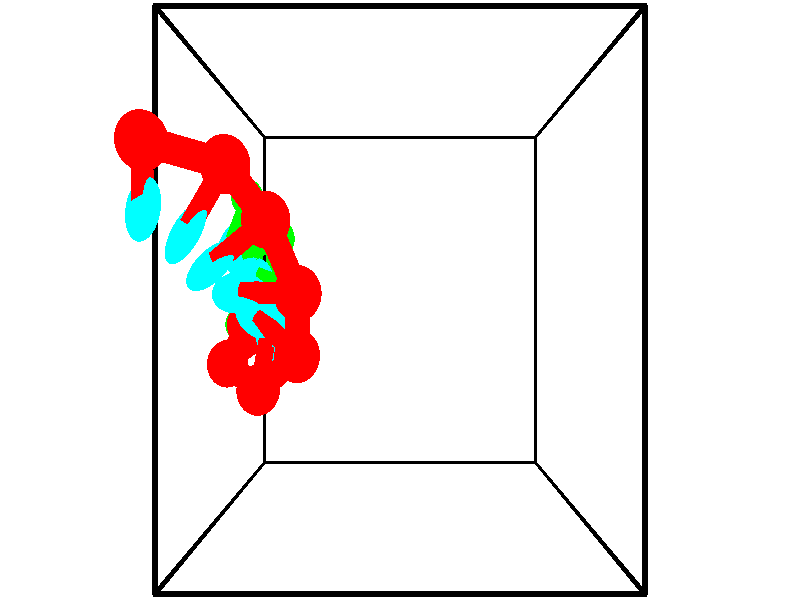 // switches for output
#declare DRAW_BASES = 1; // possible values are 0, 1; only relevant for DNA ribbons
#declare DRAW_BASES_TYPE = 3; // possible values are 1, 2, 3; only relevant for DNA ribbons
#declare DRAW_FOG = 0; // set to 1 to enable fog

#include "colors.inc"

#include "transforms.inc"
background { rgb <1, 1, 1>}

#default {
   normal{
       ripples 0.25
       frequency 0.20
       turbulence 0.2
       lambda 5
   }
	finish {
		phong 0.1
		phong_size 40.
	}
}

// original window dimensions: 1024x640


// camera settings

camera {
	sky <-0, 1, 0>
	up <-0, 1, 0>
	right 1.6 * <1, 0, 0>
	location <2.5, 2.5, 11.1562>
	look_at <2.5, 2.5, 2.5>
	direction <0, 0, -8.6562>
	angle 67.0682
}


# declare cpy_camera_pos = <2.5, 2.5, 11.1562>;
# if (DRAW_FOG = 1)
fog {
	fog_type 2
	up vnormalize(cpy_camera_pos)
	color rgbt<1,1,1,0.3>
	distance 1e-5
	fog_alt 3e-3
	fog_offset 4
}
# end


// LIGHTS

# declare lum = 6;
global_settings {
	ambient_light rgb lum * <0.05, 0.05, 0.05>
	max_trace_level 15
}# declare cpy_direct_light_amount = 0.25;
light_source
{	1000 * <-1, -1, 1>,
	rgb lum * cpy_direct_light_amount
	parallel
}

light_source
{	1000 * <1, 1, -1>,
	rgb lum * cpy_direct_light_amount
	parallel
}

// strand 0

// nucleotide -1

// particle -1
sphere {
	<0.359532, 2.216475, 2.787858> 0.250000
	pigment { color rgbt <1,0,0,0> }
	no_shadow
}
cylinder {
	<0.685356, 2.078462, 2.974381>,  <0.880850, 1.995654, 3.086296>, 0.100000
	pigment { color rgbt <1,0,0,0> }
	no_shadow
}
cylinder {
	<0.685356, 2.078462, 2.974381>,  <0.359532, 2.216475, 2.787858>, 0.100000
	pigment { color rgbt <1,0,0,0> }
	no_shadow
}

// particle -1
sphere {
	<0.685356, 2.078462, 2.974381> 0.100000
	pigment { color rgbt <1,0,0,0> }
	no_shadow
}
sphere {
	0, 1
	scale<0.080000,0.200000,0.300000>
	matrix <-0.305202, 0.428697, 0.850336,
		-0.493300, -0.834968, 0.243894,
		0.814560, -0.345034, 0.466310,
		0.929724, 1.974952, 3.114274>
	pigment { color rgbt <0,1,1,0> }
	no_shadow
}
cylinder {
	<0.318988, 1.828560, 3.517955>,  <0.359532, 2.216475, 2.787858>, 0.130000
	pigment { color rgbt <1,0,0,0> }
	no_shadow
}

// nucleotide -1

// particle -1
sphere {
	<0.318988, 1.828560, 3.517955> 0.250000
	pigment { color rgbt <1,0,0,0> }
	no_shadow
}
cylinder {
	<0.654888, 2.042645, 3.481370>,  <0.856429, 2.171096, 3.459419>, 0.100000
	pigment { color rgbt <1,0,0,0> }
	no_shadow
}
cylinder {
	<0.654888, 2.042645, 3.481370>,  <0.318988, 1.828560, 3.517955>, 0.100000
	pigment { color rgbt <1,0,0,0> }
	no_shadow
}

// particle -1
sphere {
	<0.654888, 2.042645, 3.481370> 0.100000
	pigment { color rgbt <1,0,0,0> }
	no_shadow
}
sphere {
	0, 1
	scale<0.080000,0.200000,0.300000>
	matrix <-0.223826, 0.494691, 0.839751,
		0.494691, -0.684711, 0.535212,
		-0.839751, -0.535212, 0.091463,
		0.906814, 2.203209, 3.453931>
	pigment { color rgbt <0,1,1,0> }
	no_shadow
}
cylinder {
	<0.831282, 1.616665, 4.046422>,  <0.318988, 1.828560, 3.517955>, 0.130000
	pigment { color rgbt <1,0,0,0> }
	no_shadow
}

// nucleotide -1

// particle -1
sphere {
	<0.831282, 1.616665, 4.046422> 0.250000
	pigment { color rgbt <1,0,0,0> }
	no_shadow
}
cylinder {
	<0.881573, 1.989950, 3.911777>,  <0.911747, 2.213921, 3.830991>, 0.100000
	pigment { color rgbt <1,0,0,0> }
	no_shadow
}
cylinder {
	<0.881573, 1.989950, 3.911777>,  <0.831282, 1.616665, 4.046422>, 0.100000
	pigment { color rgbt <1,0,0,0> }
	no_shadow
}

// particle -1
sphere {
	<0.881573, 1.989950, 3.911777> 0.100000
	pigment { color rgbt <1,0,0,0> }
	no_shadow
}
sphere {
	0, 1
	scale<0.080000,0.200000,0.300000>
	matrix <-0.346360, 0.359243, 0.866590,
		0.929638, 0.007636, 0.368394,
		0.125726, 0.933213, -0.336611,
		0.919290, 2.269914, 3.810794>
	pigment { color rgbt <0,1,1,0> }
	no_shadow
}
cylinder {
	<1.360863, 1.983111, 4.465441>,  <0.831282, 1.616665, 4.046422>, 0.130000
	pigment { color rgbt <1,0,0,0> }
	no_shadow
}

// nucleotide -1

// particle -1
sphere {
	<1.360863, 1.983111, 4.465441> 0.250000
	pigment { color rgbt <1,0,0,0> }
	no_shadow
}
cylinder {
	<1.061237, 2.202109, 4.316229>,  <0.881462, 2.333508, 4.226702>, 0.100000
	pigment { color rgbt <1,0,0,0> }
	no_shadow
}
cylinder {
	<1.061237, 2.202109, 4.316229>,  <1.360863, 1.983111, 4.465441>, 0.100000
	pigment { color rgbt <1,0,0,0> }
	no_shadow
}

// particle -1
sphere {
	<1.061237, 2.202109, 4.316229> 0.100000
	pigment { color rgbt <1,0,0,0> }
	no_shadow
}
sphere {
	0, 1
	scale<0.080000,0.200000,0.300000>
	matrix <-0.215341, 0.331276, 0.918632,
		0.626522, 0.768443, -0.130249,
		-0.749065, 0.547495, -0.373029,
		0.836518, 2.366357, 4.204320>
	pigment { color rgbt <0,1,1,0> }
	no_shadow
}
cylinder {
	<1.418564, 2.558001, 4.772902>,  <1.360863, 1.983111, 4.465441>, 0.130000
	pigment { color rgbt <1,0,0,0> }
	no_shadow
}

// nucleotide -1

// particle -1
sphere {
	<1.418564, 2.558001, 4.772902> 0.250000
	pigment { color rgbt <1,0,0,0> }
	no_shadow
}
cylinder {
	<1.029190, 2.564798, 4.681568>,  <0.795566, 2.568877, 4.626768>, 0.100000
	pigment { color rgbt <1,0,0,0> }
	no_shadow
}
cylinder {
	<1.029190, 2.564798, 4.681568>,  <1.418564, 2.558001, 4.772902>, 0.100000
	pigment { color rgbt <1,0,0,0> }
	no_shadow
}

// particle -1
sphere {
	<1.029190, 2.564798, 4.681568> 0.100000
	pigment { color rgbt <1,0,0,0> }
	no_shadow
}
sphere {
	0, 1
	scale<0.080000,0.200000,0.300000>
	matrix <-0.207634, 0.354823, 0.911586,
		0.096509, 0.934779, -0.341868,
		-0.973434, 0.016993, -0.228336,
		0.737160, 2.569896, 4.613068>
	pigment { color rgbt <0,1,1,0> }
	no_shadow
}
cylinder {
	<1.107891, 3.193253, 4.892987>,  <1.418564, 2.558001, 4.772902>, 0.130000
	pigment { color rgbt <1,0,0,0> }
	no_shadow
}

// nucleotide -1

// particle -1
sphere {
	<1.107891, 3.193253, 4.892987> 0.250000
	pigment { color rgbt <1,0,0,0> }
	no_shadow
}
cylinder {
	<0.779034, 2.965613, 4.887257>,  <0.581719, 2.829029, 4.883819>, 0.100000
	pigment { color rgbt <1,0,0,0> }
	no_shadow
}
cylinder {
	<0.779034, 2.965613, 4.887257>,  <1.107891, 3.193253, 4.892987>, 0.100000
	pigment { color rgbt <1,0,0,0> }
	no_shadow
}

// particle -1
sphere {
	<0.779034, 2.965613, 4.887257> 0.100000
	pigment { color rgbt <1,0,0,0> }
	no_shadow
}
sphere {
	0, 1
	scale<0.080000,0.200000,0.300000>
	matrix <-0.359948, 0.500170, 0.787571,
		-0.441041, 0.652653, -0.616058,
		-0.822144, -0.569099, -0.014326,
		0.532390, 2.794883, 4.882959>
	pigment { color rgbt <0,1,1,0> }
	no_shadow
}
cylinder {
	<0.724540, 3.648067, 5.030225>,  <1.107891, 3.193253, 4.892987>, 0.130000
	pigment { color rgbt <1,0,0,0> }
	no_shadow
}

// nucleotide -1

// particle -1
sphere {
	<0.724540, 3.648067, 5.030225> 0.250000
	pigment { color rgbt <1,0,0,0> }
	no_shadow
}
cylinder {
	<0.520336, 3.310843, 5.097903>,  <0.397814, 3.108508, 5.138510>, 0.100000
	pigment { color rgbt <1,0,0,0> }
	no_shadow
}
cylinder {
	<0.520336, 3.310843, 5.097903>,  <0.724540, 3.648067, 5.030225>, 0.100000
	pigment { color rgbt <1,0,0,0> }
	no_shadow
}

// particle -1
sphere {
	<0.520336, 3.310843, 5.097903> 0.100000
	pigment { color rgbt <1,0,0,0> }
	no_shadow
}
sphere {
	0, 1
	scale<0.080000,0.200000,0.300000>
	matrix <-0.446281, 0.427970, 0.785923,
		-0.734992, 0.325713, -0.594725,
		-0.510510, -0.843062, 0.169195,
		0.367183, 3.057924, 5.148662>
	pigment { color rgbt <0,1,1,0> }
	no_shadow
}
cylinder {
	<-0.060612, 3.818560, 5.169120>,  <0.724540, 3.648067, 5.030225>, 0.130000
	pigment { color rgbt <1,0,0,0> }
	no_shadow
}

// nucleotide -1

// particle -1
sphere {
	<-0.060612, 3.818560, 5.169120> 0.250000
	pigment { color rgbt <1,0,0,0> }
	no_shadow
}
cylinder {
	<0.024490, 3.474310, 5.354187>,  <0.075552, 3.267760, 5.465227>, 0.100000
	pigment { color rgbt <1,0,0,0> }
	no_shadow
}
cylinder {
	<0.024490, 3.474310, 5.354187>,  <-0.060612, 3.818560, 5.169120>, 0.100000
	pigment { color rgbt <1,0,0,0> }
	no_shadow
}

// particle -1
sphere {
	<0.024490, 3.474310, 5.354187> 0.100000
	pigment { color rgbt <1,0,0,0> }
	no_shadow
}
sphere {
	0, 1
	scale<0.080000,0.200000,0.300000>
	matrix <-0.377724, 0.364255, 0.851260,
		-0.901143, -0.355872, -0.247581,
		0.212757, -0.860624, 0.462667,
		0.088317, 3.216123, 5.492987>
	pigment { color rgbt <0,1,1,0> }
	no_shadow
}
// strand 1

// nucleotide -1

// particle -1
sphere {
	<0.079117, 3.850960, 1.573702> 0.250000
	pigment { color rgbt <0,1,0,0> }
	no_shadow
}
cylinder {
	<-0.038109, 3.491741, 1.704927>,  <-0.108445, 3.276210, 1.783663>, 0.100000
	pigment { color rgbt <0,1,0,0> }
	no_shadow
}
cylinder {
	<-0.038109, 3.491741, 1.704927>,  <0.079117, 3.850960, 1.573702>, 0.100000
	pigment { color rgbt <0,1,0,0> }
	no_shadow
}

// particle -1
sphere {
	<-0.038109, 3.491741, 1.704927> 0.100000
	pigment { color rgbt <0,1,0,0> }
	no_shadow
}
sphere {
	0, 1
	scale<0.080000,0.200000,0.300000>
	matrix <0.248203, -0.402826, -0.880980,
		0.923314, -0.176759, 0.340952,
		-0.293065, -0.898047, 0.328063,
		-0.126028, 3.222327, 1.803346>
	pigment { color rgbt <0,1,1,0> }
	no_shadow
}
cylinder {
	<0.588090, 3.305412, 1.648155>,  <0.079117, 3.850960, 1.573702>, 0.130000
	pigment { color rgbt <0,1,0,0> }
	no_shadow
}

// nucleotide -1

// particle -1
sphere {
	<0.588090, 3.305412, 1.648155> 0.250000
	pigment { color rgbt <0,1,0,0> }
	no_shadow
}
cylinder {
	<0.233559, 3.157433, 1.536757>,  <0.020840, 3.068645, 1.469918>, 0.100000
	pigment { color rgbt <0,1,0,0> }
	no_shadow
}
cylinder {
	<0.233559, 3.157433, 1.536757>,  <0.588090, 3.305412, 1.648155>, 0.100000
	pigment { color rgbt <0,1,0,0> }
	no_shadow
}

// particle -1
sphere {
	<0.233559, 3.157433, 1.536757> 0.100000
	pigment { color rgbt <0,1,0,0> }
	no_shadow
}
sphere {
	0, 1
	scale<0.080000,0.200000,0.300000>
	matrix <0.404632, -0.326333, -0.854271,
		0.225154, -0.869853, 0.438931,
		-0.886329, -0.369949, -0.278496,
		-0.032340, 3.046448, 1.453208>
	pigment { color rgbt <0,1,1,0> }
	no_shadow
}
cylinder {
	<0.719569, 2.638499, 1.294328>,  <0.588090, 3.305412, 1.648155>, 0.130000
	pigment { color rgbt <0,1,0,0> }
	no_shadow
}

// nucleotide -1

// particle -1
sphere {
	<0.719569, 2.638499, 1.294328> 0.250000
	pigment { color rgbt <0,1,0,0> }
	no_shadow
}
cylinder {
	<0.367287, 2.782703, 1.171436>,  <0.155918, 2.869226, 1.097701>, 0.100000
	pigment { color rgbt <0,1,0,0> }
	no_shadow
}
cylinder {
	<0.367287, 2.782703, 1.171436>,  <0.719569, 2.638499, 1.294328>, 0.100000
	pigment { color rgbt <0,1,0,0> }
	no_shadow
}

// particle -1
sphere {
	<0.367287, 2.782703, 1.171436> 0.100000
	pigment { color rgbt <0,1,0,0> }
	no_shadow
}
sphere {
	0, 1
	scale<0.080000,0.200000,0.300000>
	matrix <0.199247, -0.306478, -0.930791,
		-0.429722, -0.880966, 0.198085,
		-0.880704, 0.360513, -0.307230,
		0.103075, 2.890857, 1.079267>
	pigment { color rgbt <0,1,1,0> }
	no_shadow
}
cylinder {
	<0.283449, 2.074721, 0.930079>,  <0.719569, 2.638499, 1.294328>, 0.130000
	pigment { color rgbt <0,1,0,0> }
	no_shadow
}

// nucleotide -1

// particle -1
sphere {
	<0.283449, 2.074721, 0.930079> 0.250000
	pigment { color rgbt <0,1,0,0> }
	no_shadow
}
cylinder {
	<0.185043, 2.440508, 0.801563>,  <0.126000, 2.659980, 0.724454>, 0.100000
	pigment { color rgbt <0,1,0,0> }
	no_shadow
}
cylinder {
	<0.185043, 2.440508, 0.801563>,  <0.283449, 2.074721, 0.930079>, 0.100000
	pigment { color rgbt <0,1,0,0> }
	no_shadow
}

// particle -1
sphere {
	<0.185043, 2.440508, 0.801563> 0.100000
	pigment { color rgbt <0,1,0,0> }
	no_shadow
}
sphere {
	0, 1
	scale<0.080000,0.200000,0.300000>
	matrix <0.210190, -0.273255, -0.938697,
		-0.946201, -0.298465, -0.124987,
		-0.246014, 0.914467, -0.321288,
		0.111239, 2.714848, 0.705177>
	pigment { color rgbt <0,1,1,0> }
	no_shadow
}
cylinder {
	<-0.284411, 1.970133, 0.430468>,  <0.283449, 2.074721, 0.930079>, 0.130000
	pigment { color rgbt <0,1,0,0> }
	no_shadow
}

// nucleotide -1

// particle -1
sphere {
	<-0.284411, 1.970133, 0.430468> 0.250000
	pigment { color rgbt <0,1,0,0> }
	no_shadow
}
cylinder {
	<-0.082336, 2.303955, 0.342556>,  <0.038908, 2.504249, 0.289809>, 0.100000
	pigment { color rgbt <0,1,0,0> }
	no_shadow
}
cylinder {
	<-0.082336, 2.303955, 0.342556>,  <-0.284411, 1.970133, 0.430468>, 0.100000
	pigment { color rgbt <0,1,0,0> }
	no_shadow
}

// particle -1
sphere {
	<-0.082336, 2.303955, 0.342556> 0.100000
	pigment { color rgbt <0,1,0,0> }
	no_shadow
}
sphere {
	0, 1
	scale<0.080000,0.200000,0.300000>
	matrix <0.238316, -0.379668, -0.893900,
		-0.829453, 0.399209, -0.390691,
		0.505186, 0.834556, -0.219779,
		0.069220, 2.554322, 0.276622>
	pigment { color rgbt <0,1,1,0> }
	no_shadow
}
cylinder {
	<-0.541939, 2.114696, -0.250643>,  <-0.284411, 1.970133, 0.430468>, 0.130000
	pigment { color rgbt <0,1,0,0> }
	no_shadow
}

// nucleotide -1

// particle -1
sphere {
	<-0.541939, 2.114696, -0.250643> 0.250000
	pigment { color rgbt <0,1,0,0> }
	no_shadow
}
cylinder {
	<-0.198112, 2.308132, -0.184570>,  <0.008184, 2.424194, -0.144927>, 0.100000
	pigment { color rgbt <0,1,0,0> }
	no_shadow
}
cylinder {
	<-0.198112, 2.308132, -0.184570>,  <-0.541939, 2.114696, -0.250643>, 0.100000
	pigment { color rgbt <0,1,0,0> }
	no_shadow
}

// particle -1
sphere {
	<-0.198112, 2.308132, -0.184570> 0.100000
	pigment { color rgbt <0,1,0,0> }
	no_shadow
}
sphere {
	0, 1
	scale<0.080000,0.200000,0.300000>
	matrix <0.267392, -0.150166, -0.951815,
		-0.435484, 0.862317, -0.258386,
		0.859567, 0.483590, 0.165182,
		0.059758, 2.453209, -0.135016>
	pigment { color rgbt <0,1,1,0> }
	no_shadow
}
cylinder {
	<-0.516626, 2.595722, -0.759198>,  <-0.541939, 2.114696, -0.250643>, 0.130000
	pigment { color rgbt <0,1,0,0> }
	no_shadow
}

// nucleotide -1

// particle -1
sphere {
	<-0.516626, 2.595722, -0.759198> 0.250000
	pigment { color rgbt <0,1,0,0> }
	no_shadow
}
cylinder {
	<-0.133011, 2.561508, -0.651176>,  <0.097158, 2.540980, -0.586364>, 0.100000
	pigment { color rgbt <0,1,0,0> }
	no_shadow
}
cylinder {
	<-0.133011, 2.561508, -0.651176>,  <-0.516626, 2.595722, -0.759198>, 0.100000
	pigment { color rgbt <0,1,0,0> }
	no_shadow
}

// particle -1
sphere {
	<-0.133011, 2.561508, -0.651176> 0.100000
	pigment { color rgbt <0,1,0,0> }
	no_shadow
}
sphere {
	0, 1
	scale<0.080000,0.200000,0.300000>
	matrix <0.274863, 0.050378, -0.960163,
		0.068522, 0.995061, 0.071825,
		0.959039, -0.085534, 0.270053,
		0.154701, 2.535848, -0.570160>
	pigment { color rgbt <0,1,1,0> }
	no_shadow
}
cylinder {
	<-0.142706, 3.238709, -1.076433>,  <-0.516626, 2.595722, -0.759198>, 0.130000
	pigment { color rgbt <0,1,0,0> }
	no_shadow
}

// nucleotide -1

// particle -1
sphere {
	<-0.142706, 3.238709, -1.076433> 0.250000
	pigment { color rgbt <0,1,0,0> }
	no_shadow
}
cylinder {
	<0.078262, 2.911240, -1.013693>,  <0.210844, 2.714758, -0.976049>, 0.100000
	pigment { color rgbt <0,1,0,0> }
	no_shadow
}
cylinder {
	<0.078262, 2.911240, -1.013693>,  <-0.142706, 3.238709, -1.076433>, 0.100000
	pigment { color rgbt <0,1,0,0> }
	no_shadow
}

// particle -1
sphere {
	<0.078262, 2.911240, -1.013693> 0.100000
	pigment { color rgbt <0,1,0,0> }
	no_shadow
}
sphere {
	0, 1
	scale<0.080000,0.200000,0.300000>
	matrix <0.367894, 0.070607, -0.927183,
		0.747986, 0.569900, 0.340191,
		0.552422, -0.818675, 0.156850,
		0.243989, 2.665637, -0.966638>
	pigment { color rgbt <0,1,1,0> }
	no_shadow
}
// box output
cylinder {
	<0.000000, 0.000000, 0.000000>,  <5.000000, 0.000000, 0.000000>, 0.025000
	pigment { color rgbt <0,0,0,0> }
	no_shadow
}
cylinder {
	<0.000000, 0.000000, 0.000000>,  <0.000000, 5.000000, 0.000000>, 0.025000
	pigment { color rgbt <0,0,0,0> }
	no_shadow
}
cylinder {
	<0.000000, 0.000000, 0.000000>,  <0.000000, 0.000000, 5.000000>, 0.025000
	pigment { color rgbt <0,0,0,0> }
	no_shadow
}
cylinder {
	<5.000000, 5.000000, 5.000000>,  <0.000000, 5.000000, 5.000000>, 0.025000
	pigment { color rgbt <0,0,0,0> }
	no_shadow
}
cylinder {
	<5.000000, 5.000000, 5.000000>,  <5.000000, 0.000000, 5.000000>, 0.025000
	pigment { color rgbt <0,0,0,0> }
	no_shadow
}
cylinder {
	<5.000000, 5.000000, 5.000000>,  <5.000000, 5.000000, 0.000000>, 0.025000
	pigment { color rgbt <0,0,0,0> }
	no_shadow
}
cylinder {
	<0.000000, 0.000000, 5.000000>,  <0.000000, 5.000000, 5.000000>, 0.025000
	pigment { color rgbt <0,0,0,0> }
	no_shadow
}
cylinder {
	<0.000000, 0.000000, 5.000000>,  <5.000000, 0.000000, 5.000000>, 0.025000
	pigment { color rgbt <0,0,0,0> }
	no_shadow
}
cylinder {
	<5.000000, 5.000000, 0.000000>,  <0.000000, 5.000000, 0.000000>, 0.025000
	pigment { color rgbt <0,0,0,0> }
	no_shadow
}
cylinder {
	<5.000000, 5.000000, 0.000000>,  <5.000000, 0.000000, 0.000000>, 0.025000
	pigment { color rgbt <0,0,0,0> }
	no_shadow
}
cylinder {
	<5.000000, 0.000000, 5.000000>,  <5.000000, 0.000000, 0.000000>, 0.025000
	pigment { color rgbt <0,0,0,0> }
	no_shadow
}
cylinder {
	<0.000000, 5.000000, 0.000000>,  <0.000000, 5.000000, 5.000000>, 0.025000
	pigment { color rgbt <0,0,0,0> }
	no_shadow
}
// end of box output
